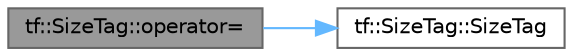 digraph "tf::SizeTag::operator="
{
 // LATEX_PDF_SIZE
  bgcolor="transparent";
  edge [fontname=Helvetica,fontsize=10,labelfontname=Helvetica,labelfontsize=10];
  node [fontname=Helvetica,fontsize=10,shape=box,height=0.2,width=0.4];
  rankdir="LR";
  Node1 [id="Node000001",label="tf::SizeTag::operator=",height=0.2,width=0.4,color="gray40", fillcolor="grey60", style="filled", fontcolor="black",tooltip=" "];
  Node1 -> Node2 [id="edge1_Node000001_Node000002",color="steelblue1",style="solid",tooltip=" "];
  Node2 [id="Node000002",label="tf::SizeTag::SizeTag",height=0.2,width=0.4,color="grey40", fillcolor="white", style="filled",URL="$classtf_1_1_size_tag.html#a550d70cfdc4cc5c3effd0b05f9c11bda",tooltip=" "];
}
